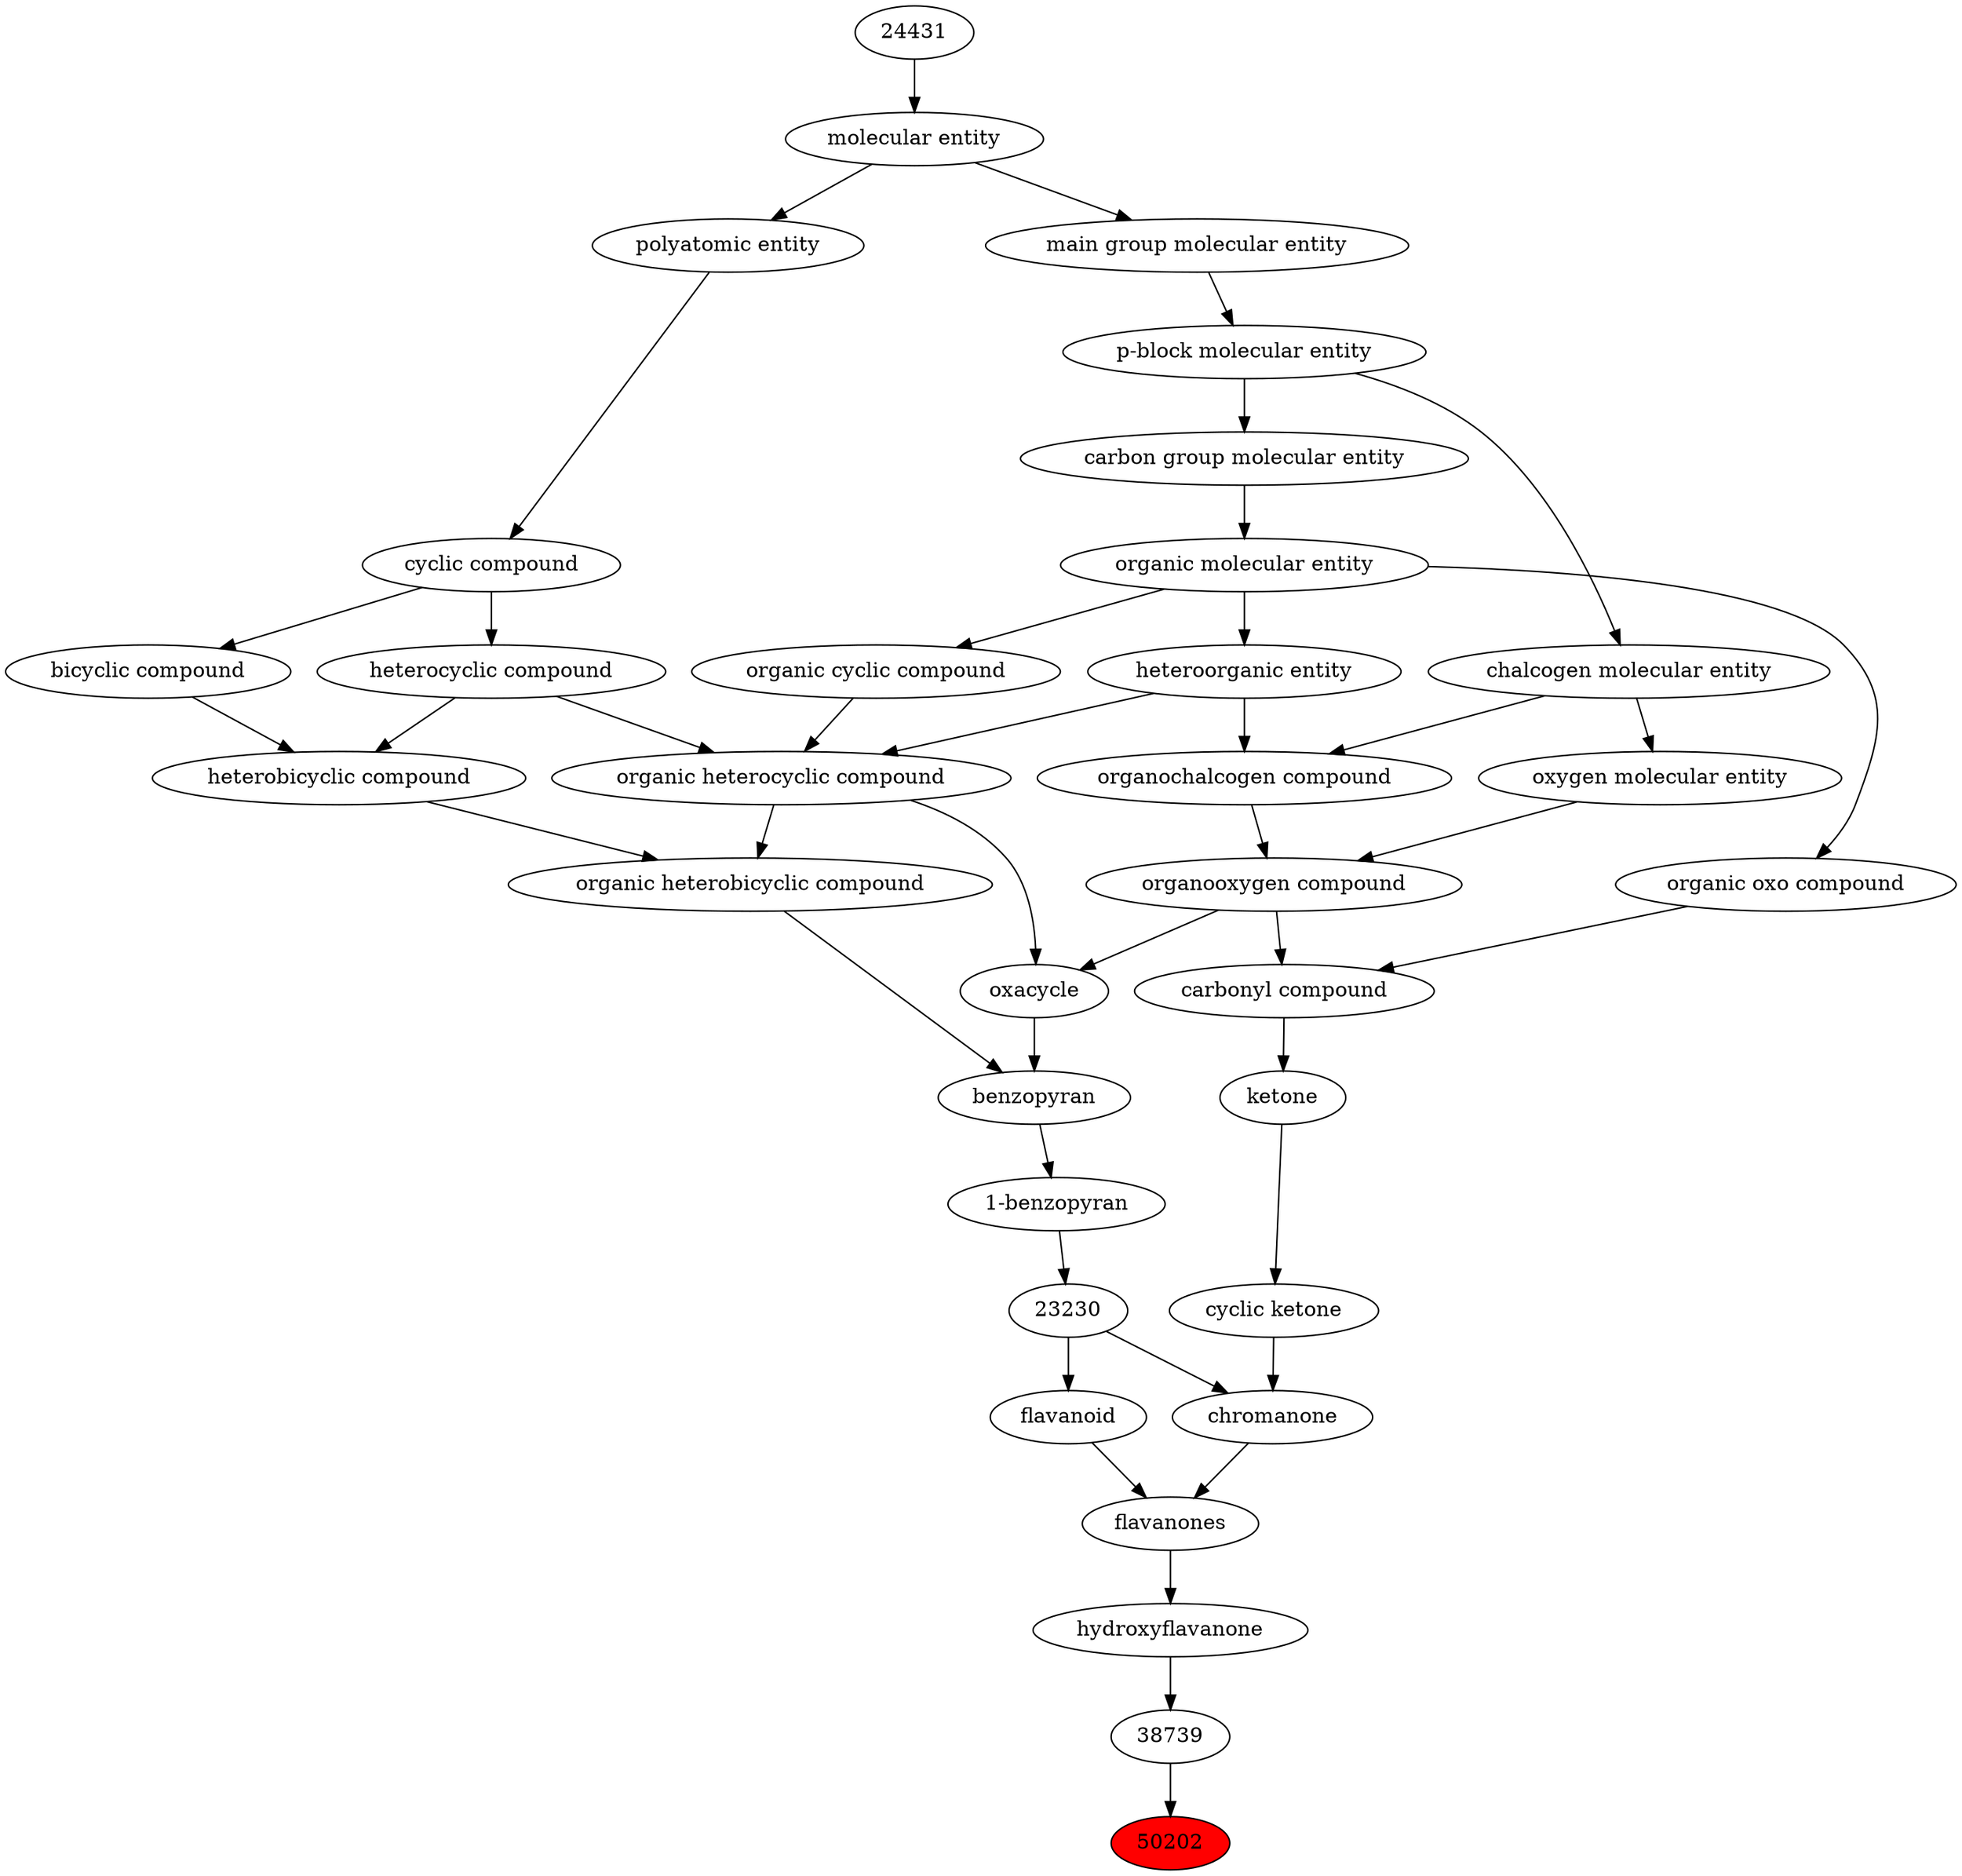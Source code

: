 digraph tree{ 
50202 [label="50202" fillcolor=red style=filled]
38739 -> 50202
38739 [label="38739"]
24697 -> 38739
24697 [label="hydroxyflavanone"]
28863 -> 24697
28863 [label="flavanones"]
38763 -> 28863
38672 -> 28863
38763 [label="chromanone"]
23230 -> 38763
3992 -> 38763
38672 [label="flavanoid"]
23230 -> 38672
23230 [label="23230"]
38443 -> 23230
3992 [label="cyclic ketone"]
17087 -> 3992
38443 [label="1-benzopyran"]
22727 -> 38443
17087 [label="ketone"]
36586 -> 17087
22727 [label="benzopyran"]
38104 -> 22727
27171 -> 22727
36586 [label="carbonyl compound"]
36587 -> 36586
36963 -> 36586
38104 [label="oxacycle"]
24532 -> 38104
36963 -> 38104
27171 [label="organic heterobicyclic compound"]
33672 -> 27171
24532 -> 27171
36587 [label="organic oxo compound"]
50860 -> 36587
36963 [label="organooxygen compound"]
36962 -> 36963
25806 -> 36963
24532 [label="organic heterocyclic compound"]
33285 -> 24532
33832 -> 24532
5686 -> 24532
33672 [label="heterobicyclic compound"]
33636 -> 33672
5686 -> 33672
50860 [label="organic molecular entity"]
33582 -> 50860
36962 [label="organochalcogen compound"]
33285 -> 36962
33304 -> 36962
25806 [label="oxygen molecular entity"]
33304 -> 25806
33285 [label="heteroorganic entity"]
50860 -> 33285
33832 [label="organic cyclic compound"]
50860 -> 33832
5686 [label="heterocyclic compound"]
33595 -> 5686
33636 [label="bicyclic compound"]
33595 -> 33636
33582 [label="carbon group molecular entity"]
33675 -> 33582
33304 [label="chalcogen molecular entity"]
33675 -> 33304
33595 [label="cyclic compound"]
36357 -> 33595
33675 [label="p-block molecular entity"]
33579 -> 33675
36357 [label="polyatomic entity"]
23367 -> 36357
33579 [label="main group molecular entity"]
23367 -> 33579
23367 [label="molecular entity"]
24431 -> 23367
24431 [label="24431"]
}